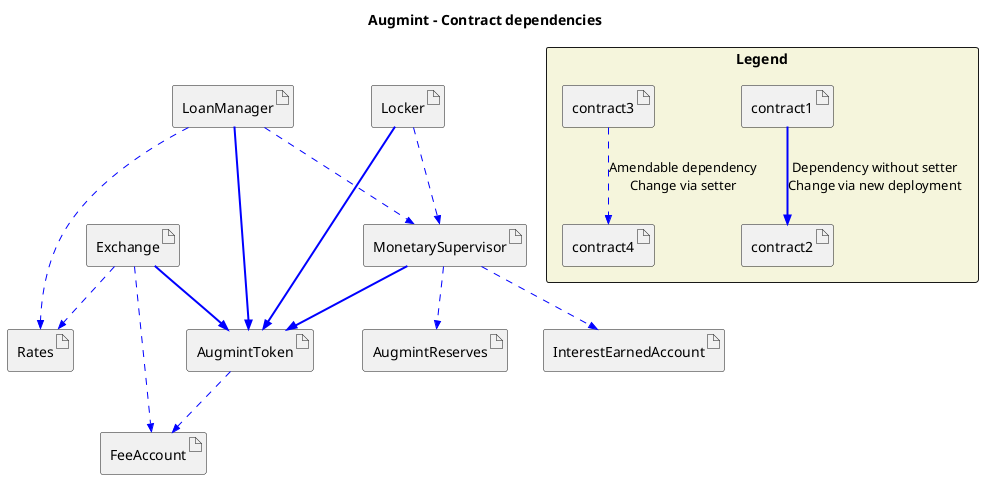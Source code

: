 @startuml
title **Augmint** - Contract dependencies
skinparam ArrowColor #blue
skinparam noteBackgroundColor #lightgrey

artifact Rates
artifact AugmintReserves
artifact FeeAccount
artifact AugmintToken
artifact InterestEarnedAccount
artifact MonetarySupervisor
artifact LoanManager
artifact Locker
artifact Exchange


rectangle "Legend" #Beige {
	artifact contract1
	artifact contract2
    artifact contract3
	artifact contract4
    contract1 ==>> contract2 : Dependency without setter\nChange via new deployment
    contract3 ..>> contract4 : Amendable dependency\nChange via setter
}

AugmintToken ..>> FeeAccount

MonetarySupervisor ==>> AugmintToken
MonetarySupervisor ..>> AugmintReserves
MonetarySupervisor ..>> InterestEarnedAccount

LoanManager ==>> AugmintToken
LoanManager ..>> MonetarySupervisor
LoanManager ..>> Rates

Locker ==>> AugmintToken
Locker ..>> MonetarySupervisor

Exchange ==>> AugmintToken
Exchange ..>> Rates
Exchange ..>> FeeAccount

@enduml
